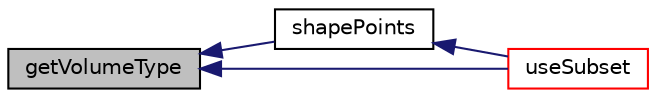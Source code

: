 digraph "getVolumeType"
{
  bgcolor="transparent";
  edge [fontname="Helvetica",fontsize="10",labelfontname="Helvetica",labelfontsize="10"];
  node [fontname="Helvetica",fontsize="10",shape=record];
  rankdir="LR";
  Node40 [label="getVolumeType",height=0.2,width=0.4,color="black", fillcolor="grey75", style="filled", fontcolor="black"];
  Node40 -> Node41 [dir="back",color="midnightblue",fontsize="10",style="solid",fontname="Helvetica"];
  Node41 [label="shapePoints",height=0.2,width=0.4,color="black",URL="$a26185.html#aeef9078dd91d58c4cede06e7a9cee2cb",tooltip="Get representative point cloud for all shapes inside. "];
  Node41 -> Node42 [dir="back",color="midnightblue",fontsize="10",style="solid",fontname="Helvetica"];
  Node42 [label="useSubset",height=0.2,width=0.4,color="red",URL="$a26185.html#a58788497e7ea290023cc9c00730639ff"];
  Node40 -> Node42 [dir="back",color="midnightblue",fontsize="10",style="solid",fontname="Helvetica"];
}
